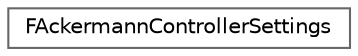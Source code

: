 digraph "类继承关系图"
{
 // INTERACTIVE_SVG=YES
 // LATEX_PDF_SIZE
  bgcolor="transparent";
  edge [fontname=Helvetica,fontsize=10,labelfontname=Helvetica,labelfontsize=10];
  node [fontname=Helvetica,fontsize=10,shape=box,height=0.2,width=0.4];
  rankdir="LR";
  Node0 [id="Node000000",label="FAckermannControllerSettings",height=0.2,width=0.4,color="grey40", fillcolor="white", style="filled",URL="$d5/d57/structFAckermannControllerSettings.html",tooltip=" "];
}
